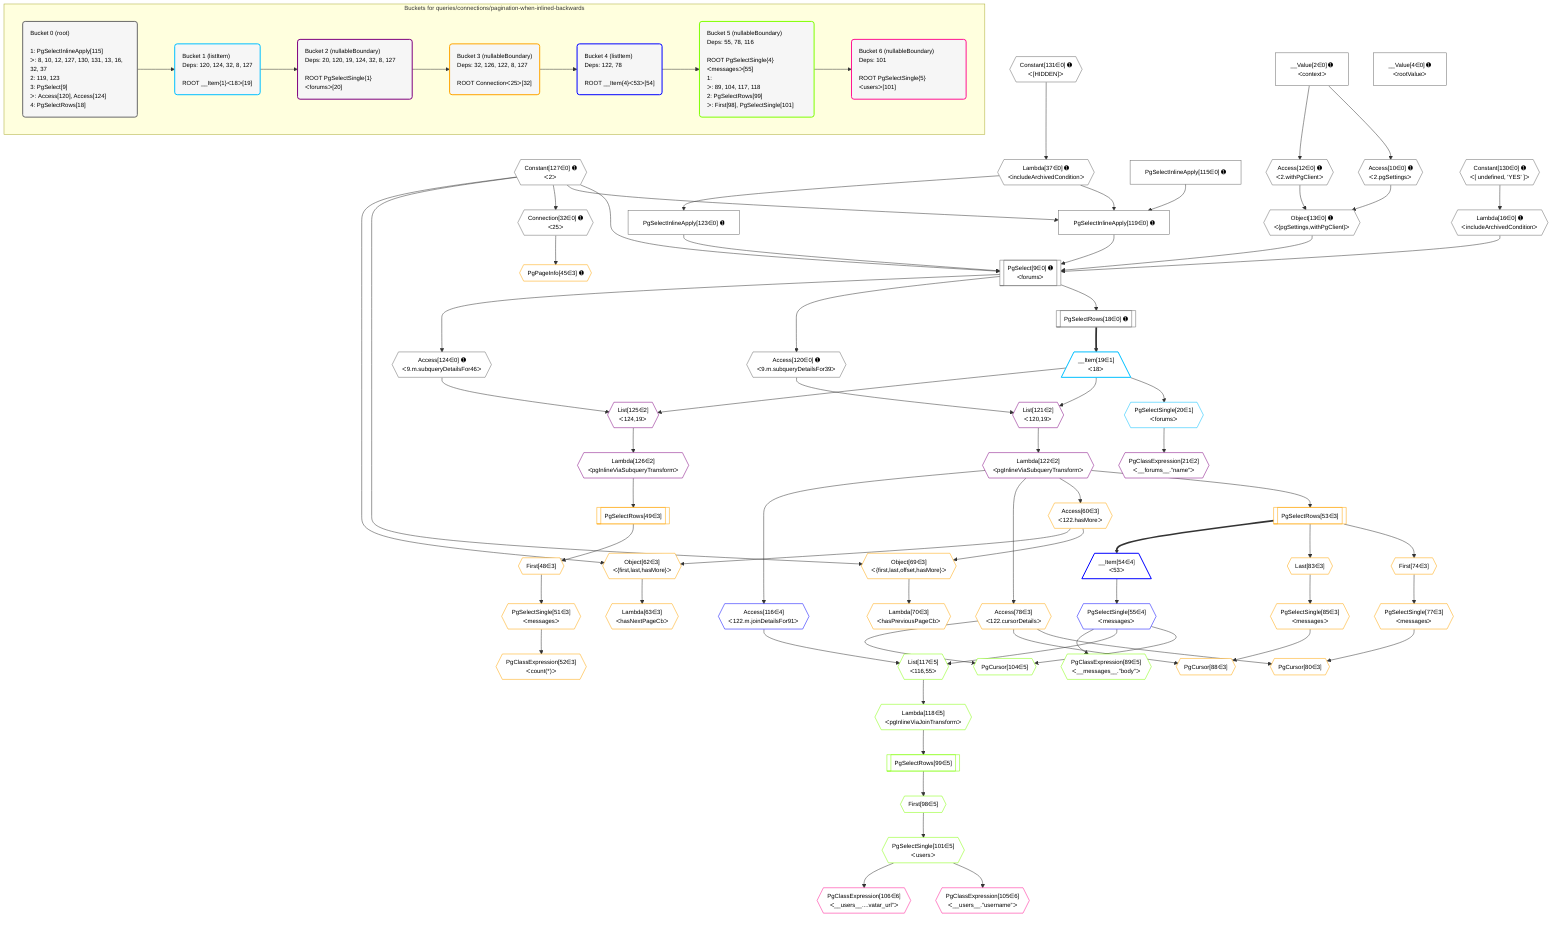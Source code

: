 %%{init: {'themeVariables': { 'fontSize': '12px'}}}%%
graph TD
    classDef path fill:#eee,stroke:#000,color:#000
    classDef plan fill:#fff,stroke-width:1px,color:#000
    classDef itemplan fill:#fff,stroke-width:2px,color:#000
    classDef unbatchedplan fill:#dff,stroke-width:1px,color:#000
    classDef sideeffectplan fill:#fcc,stroke-width:2px,color:#000
    classDef bucket fill:#f6f6f6,color:#000,stroke-width:2px,text-align:left

    subgraph "Buckets for queries/connections/pagination-when-inlined-backwards"
    Bucket0("Bucket 0 (root)<br /><br />1: PgSelectInlineApply[115]<br />ᐳ: 8, 10, 12, 127, 130, 131, 13, 16, 32, 37<br />2: 119, 123<br />3: PgSelect[9]<br />ᐳ: Access[120], Access[124]<br />4: PgSelectRows[18]"):::bucket
    Bucket1("Bucket 1 (listItem)<br />Deps: 120, 124, 32, 8, 127<br /><br />ROOT __Item{1}ᐸ18ᐳ[19]"):::bucket
    Bucket2("Bucket 2 (nullableBoundary)<br />Deps: 20, 120, 19, 124, 32, 8, 127<br /><br />ROOT PgSelectSingle{1}ᐸforumsᐳ[20]"):::bucket
    Bucket3("Bucket 3 (nullableBoundary)<br />Deps: 32, 126, 122, 8, 127<br /><br />ROOT Connectionᐸ25ᐳ[32]"):::bucket
    Bucket4("Bucket 4 (listItem)<br />Deps: 122, 78<br /><br />ROOT __Item{4}ᐸ53ᐳ[54]"):::bucket
    Bucket5("Bucket 5 (nullableBoundary)<br />Deps: 55, 78, 116<br /><br />ROOT PgSelectSingle{4}ᐸmessagesᐳ[55]<br />1: <br />ᐳ: 89, 104, 117, 118<br />2: PgSelectRows[99]<br />ᐳ: First[98], PgSelectSingle[101]"):::bucket
    Bucket6("Bucket 6 (nullableBoundary)<br />Deps: 101<br /><br />ROOT PgSelectSingle{5}ᐸusersᐳ[101]"):::bucket
    end
    Bucket0 --> Bucket1
    Bucket1 --> Bucket2
    Bucket2 --> Bucket3
    Bucket3 --> Bucket4
    Bucket4 --> Bucket5
    Bucket5 --> Bucket6

    %% plan dependencies
    PgSelect9[["PgSelect[9∈0] ➊<br />ᐸforumsᐳ"]]:::plan
    Object13{{"Object[13∈0] ➊<br />ᐸ{pgSettings,withPgClient}ᐳ"}}:::plan
    Constant127{{"Constant[127∈0] ➊<br />ᐸ2ᐳ"}}:::plan
    Lambda16{{"Lambda[16∈0] ➊<br />ᐸincludeArchivedConditionᐳ"}}:::plan
    PgSelectInlineApply119["PgSelectInlineApply[119∈0] ➊"]:::plan
    PgSelectInlineApply123["PgSelectInlineApply[123∈0] ➊"]:::plan
    Object13 & Constant127 & Lambda16 & PgSelectInlineApply119 & PgSelectInlineApply123 --> PgSelect9
    Lambda37{{"Lambda[37∈0] ➊<br />ᐸincludeArchivedConditionᐳ"}}:::plan
    PgSelectInlineApply115["PgSelectInlineApply[115∈0] ➊"]:::plan
    Constant127 & Lambda37 & PgSelectInlineApply115 --> PgSelectInlineApply119
    Access10{{"Access[10∈0] ➊<br />ᐸ2.pgSettingsᐳ"}}:::plan
    Access12{{"Access[12∈0] ➊<br />ᐸ2.withPgClientᐳ"}}:::plan
    Access10 & Access12 --> Object13
    __Value2["__Value[2∈0] ➊<br />ᐸcontextᐳ"]:::plan
    __Value2 --> Access10
    __Value2 --> Access12
    Constant130{{"Constant[130∈0] ➊<br />ᐸ[ undefined, 'YES' ]ᐳ"}}:::plan
    Constant130 --> Lambda16
    PgSelectRows18[["PgSelectRows[18∈0] ➊"]]:::plan
    PgSelect9 --> PgSelectRows18
    Connection32{{"Connection[32∈0] ➊<br />ᐸ25ᐳ"}}:::plan
    Constant127 --> Connection32
    Constant131{{"Constant[131∈0] ➊<br />ᐸ[HIDDEN]ᐳ"}}:::plan
    Constant131 --> Lambda37
    Access120{{"Access[120∈0] ➊<br />ᐸ9.m.subqueryDetailsFor39ᐳ"}}:::plan
    PgSelect9 --> Access120
    Lambda37 --> PgSelectInlineApply123
    Access124{{"Access[124∈0] ➊<br />ᐸ9.m.subqueryDetailsFor46ᐳ"}}:::plan
    PgSelect9 --> Access124
    __Value4["__Value[4∈0] ➊<br />ᐸrootValueᐳ"]:::plan
    __Item19[/"__Item[19∈1]<br />ᐸ18ᐳ"\]:::itemplan
    PgSelectRows18 ==> __Item19
    PgSelectSingle20{{"PgSelectSingle[20∈1]<br />ᐸforumsᐳ"}}:::plan
    __Item19 --> PgSelectSingle20
    List121{{"List[121∈2]<br />ᐸ120,19ᐳ"}}:::plan
    Access120 & __Item19 --> List121
    List125{{"List[125∈2]<br />ᐸ124,19ᐳ"}}:::plan
    Access124 & __Item19 --> List125
    PgClassExpression21{{"PgClassExpression[21∈2]<br />ᐸ__forums__.”name”ᐳ"}}:::plan
    PgSelectSingle20 --> PgClassExpression21
    Lambda122{{"Lambda[122∈2]<br />ᐸpgInlineViaSubqueryTransformᐳ"}}:::plan
    List121 --> Lambda122
    Lambda126{{"Lambda[126∈2]<br />ᐸpgInlineViaSubqueryTransformᐳ"}}:::plan
    List125 --> Lambda126
    Object69{{"Object[69∈3]<br />ᐸ{first,last,offset,hasMore}ᐳ"}}:::plan
    Access60{{"Access[60∈3]<br />ᐸ122.hasMoreᐳ"}}:::plan
    Constant127 & Access60 --> Object69
    Object62{{"Object[62∈3]<br />ᐸ{first,last,hasMore}ᐳ"}}:::plan
    Constant127 & Access60 --> Object62
    PgCursor80{{"PgCursor[80∈3]"}}:::plan
    PgSelectSingle77{{"PgSelectSingle[77∈3]<br />ᐸmessagesᐳ"}}:::plan
    Access78{{"Access[78∈3]<br />ᐸ122.cursorDetailsᐳ"}}:::plan
    PgSelectSingle77 & Access78 --> PgCursor80
    PgCursor88{{"PgCursor[88∈3]"}}:::plan
    PgSelectSingle85{{"PgSelectSingle[85∈3]<br />ᐸmessagesᐳ"}}:::plan
    PgSelectSingle85 & Access78 --> PgCursor88
    PgPageInfo45{{"PgPageInfo[45∈3] ➊"}}:::plan
    Connection32 --> PgPageInfo45
    First48{{"First[48∈3]"}}:::plan
    PgSelectRows49[["PgSelectRows[49∈3]"]]:::plan
    PgSelectRows49 --> First48
    Lambda126 --> PgSelectRows49
    PgSelectSingle51{{"PgSelectSingle[51∈3]<br />ᐸmessagesᐳ"}}:::plan
    First48 --> PgSelectSingle51
    PgClassExpression52{{"PgClassExpression[52∈3]<br />ᐸcount(*)ᐳ"}}:::plan
    PgSelectSingle51 --> PgClassExpression52
    PgSelectRows53[["PgSelectRows[53∈3]"]]:::plan
    Lambda122 --> PgSelectRows53
    Lambda122 --> Access60
    Lambda63{{"Lambda[63∈3]<br />ᐸhasNextPageCbᐳ"}}:::plan
    Object62 --> Lambda63
    Lambda70{{"Lambda[70∈3]<br />ᐸhasPreviousPageCbᐳ"}}:::plan
    Object69 --> Lambda70
    First74{{"First[74∈3]"}}:::plan
    PgSelectRows53 --> First74
    First74 --> PgSelectSingle77
    Lambda122 --> Access78
    Last83{{"Last[83∈3]"}}:::plan
    PgSelectRows53 --> Last83
    Last83 --> PgSelectSingle85
    __Item54[/"__Item[54∈4]<br />ᐸ53ᐳ"\]:::itemplan
    PgSelectRows53 ==> __Item54
    PgSelectSingle55{{"PgSelectSingle[55∈4]<br />ᐸmessagesᐳ"}}:::plan
    __Item54 --> PgSelectSingle55
    Access116{{"Access[116∈4]<br />ᐸ122.m.joinDetailsFor91ᐳ"}}:::plan
    Lambda122 --> Access116
    PgCursor104{{"PgCursor[104∈5]"}}:::plan
    PgSelectSingle55 & Access78 --> PgCursor104
    List117{{"List[117∈5]<br />ᐸ116,55ᐳ"}}:::plan
    Access116 & PgSelectSingle55 --> List117
    PgClassExpression89{{"PgClassExpression[89∈5]<br />ᐸ__messages__.”body”ᐳ"}}:::plan
    PgSelectSingle55 --> PgClassExpression89
    First98{{"First[98∈5]"}}:::plan
    PgSelectRows99[["PgSelectRows[99∈5]"]]:::plan
    PgSelectRows99 --> First98
    Lambda118{{"Lambda[118∈5]<br />ᐸpgInlineViaJoinTransformᐳ"}}:::plan
    Lambda118 --> PgSelectRows99
    PgSelectSingle101{{"PgSelectSingle[101∈5]<br />ᐸusersᐳ"}}:::plan
    First98 --> PgSelectSingle101
    List117 --> Lambda118
    PgClassExpression105{{"PgClassExpression[105∈6]<br />ᐸ__users__.”username”ᐳ"}}:::plan
    PgSelectSingle101 --> PgClassExpression105
    PgClassExpression106{{"PgClassExpression[106∈6]<br />ᐸ__users__....vatar_url”ᐳ"}}:::plan
    PgSelectSingle101 --> PgClassExpression106

    %% define steps
    classDef bucket0 stroke:#696969
    class Bucket0,__Value2,__Value4,PgSelect9,Access10,Access12,Object13,Lambda16,PgSelectRows18,Connection32,Lambda37,PgSelectInlineApply115,PgSelectInlineApply119,Access120,PgSelectInlineApply123,Access124,Constant127,Constant130,Constant131 bucket0
    classDef bucket1 stroke:#00bfff
    class Bucket1,__Item19,PgSelectSingle20 bucket1
    classDef bucket2 stroke:#7f007f
    class Bucket2,PgClassExpression21,List121,Lambda122,List125,Lambda126 bucket2
    classDef bucket3 stroke:#ffa500
    class Bucket3,PgPageInfo45,First48,PgSelectRows49,PgSelectSingle51,PgClassExpression52,PgSelectRows53,Access60,Object62,Lambda63,Object69,Lambda70,First74,PgSelectSingle77,Access78,PgCursor80,Last83,PgSelectSingle85,PgCursor88 bucket3
    classDef bucket4 stroke:#0000ff
    class Bucket4,__Item54,PgSelectSingle55,Access116 bucket4
    classDef bucket5 stroke:#7fff00
    class Bucket5,PgClassExpression89,First98,PgSelectRows99,PgSelectSingle101,PgCursor104,List117,Lambda118 bucket5
    classDef bucket6 stroke:#ff1493
    class Bucket6,PgClassExpression105,PgClassExpression106 bucket6